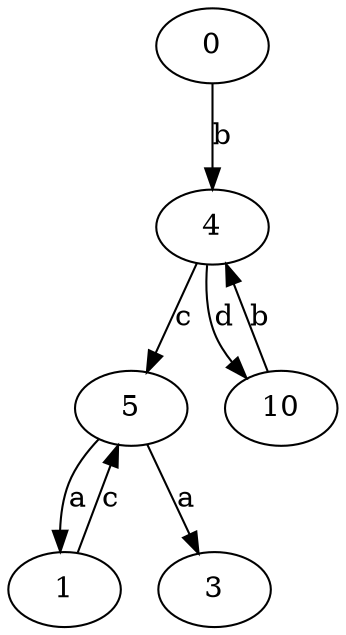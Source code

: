 strict digraph  {
0;
1;
3;
4;
5;
10;
0 -> 4  [label=b];
1 -> 5  [label=c];
4 -> 5  [label=c];
4 -> 10  [label=d];
5 -> 1  [label=a];
5 -> 3  [label=a];
10 -> 4  [label=b];
}
